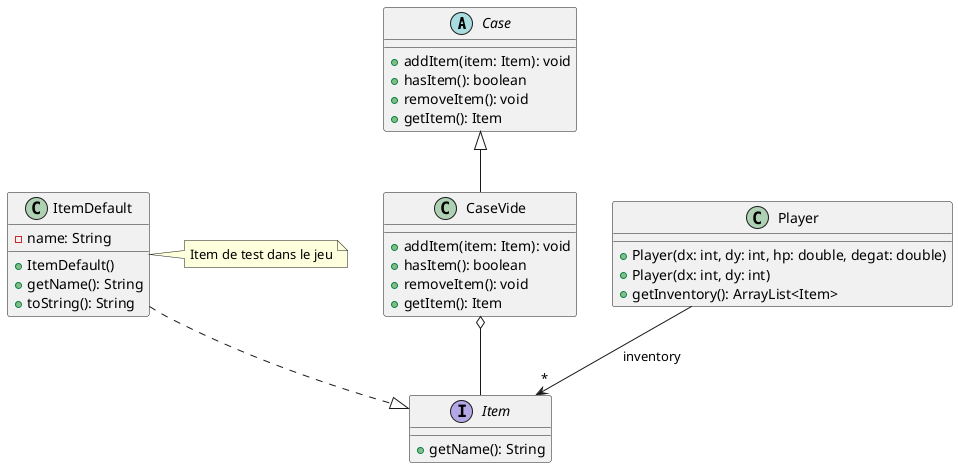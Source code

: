 @startuml
abstract class Case {
  + addItem(item: Item): void
  + hasItem(): boolean
  + removeItem(): void
  + getItem(): Item
}

class CaseVide {
  + addItem(item: Item): void
  + hasItem(): boolean
  + removeItem(): void
  + getItem(): Item
}

interface Item {
  + getName(): String
}

class ItemDefault {
  - name: String
  + ItemDefault()
  + getName(): String
  + toString(): String
}

class Player {
  + Player(dx: int, dy: int, hp: double, degat: double)
  + Player(dx: int, dy: int)
  + getInventory(): ArrayList<Item>
}

' Relations
Case <|-- CaseVide
CaseVide o-- Item
ItemDefault ..|> Item
Player --> "*" Item : inventory

' Note
note right of ItemDefault : Item de test dans le jeu

' Hide non-item related attributes
hide Case::x
hide Case::y
hide Case::couleur
hide Case::isWalkable
hide Player::x
hide Player::y
hide Player::hp
hide Player::maxHp
hide Player::degat
hide Player::enVie
@enduml
